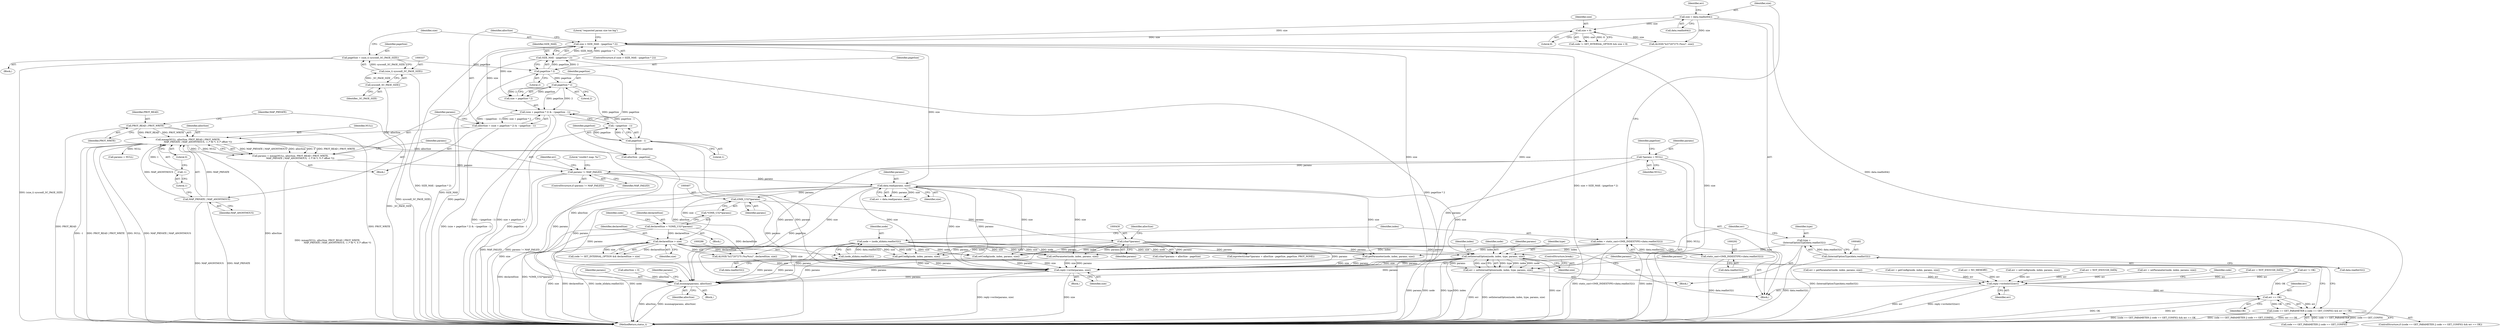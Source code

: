 digraph "0_Android_0bb5ced60304da7f61478ffd359e7ba65d72f181@pointer" {
"1000486" [label="(Call,setInternalOption(node, index, type, params, size))"];
"1000283" [label="(Call,node = (node_id)data.readInt32())"];
"1000285" [label="(Call,(node_id)data.readInt32())"];
"1000289" [label="(Call,index = static_cast<OMX_INDEXTYPE>(data.readInt32()))"];
"1000291" [label="(Call,static_cast<OMX_INDEXTYPE>(data.readInt32()))"];
"1000479" [label="(Call,type =\n (InternalOptionType)data.readInt32())"];
"1000481" [label="(Call,(InternalOptionType)data.readInt32())"];
"1000429" [label="(Call,(char*)params)"];
"1000406" [label="(Call,(OMX_U32*)params)"];
"1000386" [label="(Call,data.read(params, size))"];
"1000380" [label="(Call,params != MAP_FAILED)"];
"1000303" [label="(Call,*params = NULL)"];
"1000365" [label="(Call,params = mmap(NULL, allocSize, PROT_READ | PROT_WRITE,\n                            MAP_PRIVATE | MAP_ANONYMOUS, -1 /* fd */, 0 /* offset */))"];
"1000367" [label="(Call,mmap(NULL, allocSize, PROT_READ | PROT_WRITE,\n                            MAP_PRIVATE | MAP_ANONYMOUS, -1 /* fd */, 0 /* offset */))"];
"1000353" [label="(Call,allocSize = (size + pageSize * 2) & ~(pageSize - 1))"];
"1000355" [label="(Call,(size + pageSize * 2) & ~(pageSize - 1))"];
"1000341" [label="(Call,size > SIZE_MAX - (pageSize * 2))"];
"1000295" [label="(Call,size = data.readInt64())"];
"1000319" [label="(Call,size < 8)"];
"1000343" [label="(Call,SIZE_MAX - (pageSize * 2))"];
"1000345" [label="(Call,pageSize * 2)"];
"1000334" [label="(Call,pageSize = (size_t) sysconf(_SC_PAGE_SIZE))"];
"1000336" [label="(Call,(size_t) sysconf(_SC_PAGE_SIZE))"];
"1000338" [label="(Call,sysconf(_SC_PAGE_SIZE))"];
"1000358" [label="(Call,pageSize * 2)"];
"1000361" [label="(Call,~(pageSize - 1))"];
"1000362" [label="(Call,pageSize - 1)"];
"1000370" [label="(Call,PROT_READ | PROT_WRITE)"];
"1000373" [label="(Call,MAP_PRIVATE | MAP_ANONYMOUS)"];
"1000376" [label="(Call,-1)"];
"1000414" [label="(Call,declaredSize > size)"];
"1000403" [label="(Call,declaredSize = *(OMX_U32*)params)"];
"1000484" [label="(Call,err = setInternalOption(node, index, type, params, size))"];
"1000501" [label="(Call,reply->writeInt32(err))"];
"1000512" [label="(Call,err == OK)"];
"1000504" [label="(Call,(code == GET_PARAMETER || code == GET_CONFIG) && err == OK)"];
"1000516" [label="(Call,reply->write(params, size))"];
"1000522" [label="(Call,munmap(params, allocSize))"];
"1000335" [label="(Identifier,pageSize)"];
"1000504" [label="(Call,(code == GET_PARAMETER || code == GET_CONFIG) && err == OK)"];
"1000296" [label="(Identifier,size)"];
"1000284" [label="(Identifier,node)"];
"1000398" [label="(Block,)"];
"1000343" [label="(Call,SIZE_MAX - (pageSize * 2))"];
"1000297" [label="(Call,data.readInt64())"];
"1000517" [label="(Identifier,params)"];
"1000514" [label="(Identifier,OK)"];
"1000323" [label="(Call,ALOGE(\"b/27207275 (%zu)\", size))"];
"1000304" [label="(Identifier,params)"];
"1000384" [label="(Call,err = data.read(params, size))"];
"1000362" [label="(Call,pageSize - 1)"];
"1000347" [label="(Literal,2)"];
"1000373" [label="(Call,MAP_PRIVATE | MAP_ANONYMOUS)"];
"1000387" [label="(Identifier,params)"];
"1000350" [label="(Literal,\"requested param size too big\")"];
"1000523" [label="(Identifier,params)"];
"1000319" [label="(Call,size < 8)"];
"1000507" [label="(Identifier,code)"];
"1000428" [label="(Call,(char*)params + allocSize - pageSize)"];
"1000340" [label="(ControlStructure,if (size > SIZE_MAX - (pageSize * 2)))"];
"1000375" [label="(Identifier,MAP_ANONYMOUS)"];
"1000299" [label="(Call,err = NOT_ENOUGH_DATA)"];
"1000378" [label="(Literal,0)"];
"1000385" [label="(Identifier,err)"];
"1000479" [label="(Call,type =\n (InternalOptionType)data.readInt32())"];
"1000491" [label="(Identifier,size)"];
"1000369" [label="(Identifier,allocSize)"];
"1000429" [label="(Call,(char*)params)"];
"1000285" [label="(Call,(node_id)data.readInt32())"];
"1000380" [label="(Call,params != MAP_FAILED)"];
"1000524" [label="(Identifier,allocSize)"];
"1000406" [label="(Call,(OMX_U32*)params)"];
"1000521" [label="(Block,)"];
"1000358" [label="(Call,pageSize * 2)"];
"1000485" [label="(Identifier,err)"];
"1000388" [label="(Identifier,size)"];
"1000381" [label="(Identifier,params)"];
"1000311" [label="(Call,allocSize = 0)"];
"1000461" [label="(Call,getConfig(node, index, params, size))"];
"1000356" [label="(Call,size + pageSize * 2)"];
"1000498" [label="(Literal,\"couldn't map: %s\")"];
"1000291" [label="(Call,static_cast<OMX_INDEXTYPE>(data.readInt32()))"];
"1000443" [label="(Call,getParameter(node, index, params, size))"];
"1000367" [label="(Call,mmap(NULL, allocSize, PROT_READ | PROT_WRITE,\n                            MAP_PRIVATE | MAP_ANONYMOUS, -1 /* fd */, 0 /* offset */))"];
"1000414" [label="(Call,declaredSize > size)"];
"1000354" [label="(Identifier,allocSize)"];
"1000315" [label="(Call,code != SET_INTERNAL_OPTION && size < 8)"];
"1000431" [label="(Identifier,params)"];
"1000289" [label="(Call,index = static_cast<OMX_INDEXTYPE>(data.readInt32()))"];
"1000481" [label="(Call,(InternalOptionType)data.readInt32())"];
"1000376" [label="(Call,-1)"];
"1000336" [label="(Call,(size_t) sysconf(_SC_PAGE_SIZE))"];
"1000427" [label="(Call,mprotect((char*)params + allocSize - pageSize, pageSize, PROT_NONE))"];
"1000365" [label="(Call,params = mmap(NULL, allocSize, PROT_READ | PROT_WRITE,\n                            MAP_PRIVATE | MAP_ANONYMOUS, -1 /* fd */, 0 /* offset */))"];
"1000293" [label="(Call,data.readInt32())"];
"1000334" [label="(Call,pageSize = (size_t) sysconf(_SC_PAGE_SIZE))"];
"1000486" [label="(Call,setInternalOption(node, index, type, params, size))"];
"1000346" [label="(Identifier,pageSize)"];
"1000404" [label="(Identifier,declaredSize)"];
"1000522" [label="(Call,munmap(params, allocSize))"];
"1000441" [label="(Call,err = getParameter(node, index, params, size))"];
"1000382" [label="(Identifier,MAP_FAILED)"];
"1000277" [label="(Block,)"];
"1000295" [label="(Call,size = data.readInt64())"];
"1000345" [label="(Call,pageSize * 2)"];
"1000477" [label="(Block,)"];
"1000415" [label="(Identifier,declaredSize)"];
"1000459" [label="(Call,err = getConfig(node, index, params, size))"];
"1000408" [label="(Identifier,params)"];
"1000501" [label="(Call,reply->writeInt32(err))"];
"1000403" [label="(Call,declaredSize = *(OMX_U32*)params)"];
"1000416" [label="(Identifier,size)"];
"1000320" [label="(Identifier,size)"];
"1000283" [label="(Call,node = (node_id)data.readInt32())"];
"1000520" [label="(Identifier,params)"];
"1000352" [label="(Block,)"];
"1000338" [label="(Call,sysconf(_SC_PAGE_SIZE))"];
"1000331" [label="(Call,err = NO_MEMORY)"];
"1000290" [label="(Identifier,index)"];
"1000305" [label="(Identifier,NULL)"];
"1000492" [label="(ControlStructure,break;)"];
"1000364" [label="(Literal,1)"];
"1000488" [label="(Identifier,index)"];
"1000342" [label="(Identifier,size)"];
"1000361" [label="(Call,~(pageSize - 1))"];
"1000468" [label="(Call,err = setConfig(node, index, params, size))"];
"1000412" [label="(Identifier,code)"];
"1000487" [label="(Identifier,node)"];
"1000490" [label="(Identifier,params)"];
"1000303" [label="(Call,*params = NULL)"];
"1000339" [label="(Identifier,_SC_PAGE_SIZE)"];
"1000513" [label="(Identifier,err)"];
"1000433" [label="(Identifier,allocSize)"];
"1000355" [label="(Call,(size + pageSize * 2) & ~(pageSize - 1))"];
"1000399" [label="(Call,err = NOT_ENOUGH_DATA)"];
"1000410" [label="(Call,code != SET_INTERNAL_OPTION && declaredSize > size)"];
"1000330" [label="(Block,)"];
"1000405" [label="(Call,*(OMX_U32*)params)"];
"1000484" [label="(Call,err = setInternalOption(node, index, type, params, size))"];
"1000374" [label="(Identifier,MAP_PRIVATE)"];
"1000368" [label="(Identifier,NULL)"];
"1000341" [label="(Call,size > SIZE_MAX - (pageSize * 2))"];
"1000450" [label="(Call,err = setParameter(node, index, params, size))"];
"1000360" [label="(Literal,2)"];
"1000321" [label="(Literal,8)"];
"1000526" [label="(Identifier,params)"];
"1000418" [label="(Call,ALOGE(\"b/27207275 (%u/%zu)\", declaredSize, size))"];
"1000489" [label="(Identifier,type)"];
"1000359" [label="(Identifier,pageSize)"];
"1000366" [label="(Identifier,params)"];
"1001337" [label="(MethodReturn,status_t)"];
"1000372" [label="(Identifier,PROT_WRITE)"];
"1000516" [label="(Call,reply->write(params, size))"];
"1000483" [label="(Call,data.readInt32())"];
"1000353" [label="(Call,allocSize = (size + pageSize * 2) & ~(pageSize - 1))"];
"1000300" [label="(Identifier,err)"];
"1000390" [label="(Call,err != OK)"];
"1000287" [label="(Call,data.readInt32())"];
"1000503" [label="(ControlStructure,if ((code == GET_PARAMETER || code == GET_CONFIG) && err == OK))"];
"1000505" [label="(Call,code == GET_PARAMETER || code == GET_CONFIG)"];
"1000470" [label="(Call,setConfig(node, index, params, size))"];
"1000370" [label="(Call,PROT_READ | PROT_WRITE)"];
"1000512" [label="(Call,err == OK)"];
"1000371" [label="(Identifier,PROT_READ)"];
"1000363" [label="(Identifier,pageSize)"];
"1000525" [label="(Call,params = NULL)"];
"1000308" [label="(Identifier,pageSize)"];
"1000344" [label="(Identifier,SIZE_MAX)"];
"1000377" [label="(Literal,1)"];
"1000502" [label="(Identifier,err)"];
"1000386" [label="(Call,data.read(params, size))"];
"1000452" [label="(Call,setParameter(node, index, params, size))"];
"1000518" [label="(Identifier,size)"];
"1000480" [label="(Identifier,type)"];
"1000379" [label="(ControlStructure,if (params != MAP_FAILED))"];
"1000432" [label="(Call,allocSize - pageSize)"];
"1000515" [label="(Block,)"];
"1000486" -> "1000484"  [label="AST: "];
"1000486" -> "1000491"  [label="CFG: "];
"1000487" -> "1000486"  [label="AST: "];
"1000488" -> "1000486"  [label="AST: "];
"1000489" -> "1000486"  [label="AST: "];
"1000490" -> "1000486"  [label="AST: "];
"1000491" -> "1000486"  [label="AST: "];
"1000484" -> "1000486"  [label="CFG: "];
"1000486" -> "1001337"  [label="DDG: type"];
"1000486" -> "1001337"  [label="DDG: index"];
"1000486" -> "1001337"  [label="DDG: size"];
"1000486" -> "1001337"  [label="DDG: params"];
"1000486" -> "1001337"  [label="DDG: node"];
"1000486" -> "1000484"  [label="DDG: type"];
"1000486" -> "1000484"  [label="DDG: index"];
"1000486" -> "1000484"  [label="DDG: node"];
"1000486" -> "1000484"  [label="DDG: params"];
"1000486" -> "1000484"  [label="DDG: size"];
"1000283" -> "1000486"  [label="DDG: node"];
"1000289" -> "1000486"  [label="DDG: index"];
"1000479" -> "1000486"  [label="DDG: type"];
"1000429" -> "1000486"  [label="DDG: params"];
"1000386" -> "1000486"  [label="DDG: size"];
"1000414" -> "1000486"  [label="DDG: size"];
"1000486" -> "1000516"  [label="DDG: params"];
"1000486" -> "1000516"  [label="DDG: size"];
"1000486" -> "1000522"  [label="DDG: params"];
"1000283" -> "1000277"  [label="AST: "];
"1000283" -> "1000285"  [label="CFG: "];
"1000284" -> "1000283"  [label="AST: "];
"1000285" -> "1000283"  [label="AST: "];
"1000290" -> "1000283"  [label="CFG: "];
"1000283" -> "1001337"  [label="DDG: (node_id)data.readInt32()"];
"1000283" -> "1001337"  [label="DDG: node"];
"1000285" -> "1000283"  [label="DDG: data.readInt32()"];
"1000283" -> "1000443"  [label="DDG: node"];
"1000283" -> "1000452"  [label="DDG: node"];
"1000283" -> "1000461"  [label="DDG: node"];
"1000283" -> "1000470"  [label="DDG: node"];
"1000285" -> "1000287"  [label="CFG: "];
"1000286" -> "1000285"  [label="AST: "];
"1000287" -> "1000285"  [label="AST: "];
"1000289" -> "1000277"  [label="AST: "];
"1000289" -> "1000291"  [label="CFG: "];
"1000290" -> "1000289"  [label="AST: "];
"1000291" -> "1000289"  [label="AST: "];
"1000296" -> "1000289"  [label="CFG: "];
"1000289" -> "1001337"  [label="DDG: static_cast<OMX_INDEXTYPE>(data.readInt32())"];
"1000289" -> "1001337"  [label="DDG: index"];
"1000291" -> "1000289"  [label="DDG: data.readInt32()"];
"1000289" -> "1000443"  [label="DDG: index"];
"1000289" -> "1000452"  [label="DDG: index"];
"1000289" -> "1000461"  [label="DDG: index"];
"1000289" -> "1000470"  [label="DDG: index"];
"1000291" -> "1000293"  [label="CFG: "];
"1000292" -> "1000291"  [label="AST: "];
"1000293" -> "1000291"  [label="AST: "];
"1000291" -> "1001337"  [label="DDG: data.readInt32()"];
"1000479" -> "1000477"  [label="AST: "];
"1000479" -> "1000481"  [label="CFG: "];
"1000480" -> "1000479"  [label="AST: "];
"1000481" -> "1000479"  [label="AST: "];
"1000485" -> "1000479"  [label="CFG: "];
"1000479" -> "1001337"  [label="DDG: (InternalOptionType)data.readInt32()"];
"1000481" -> "1000479"  [label="DDG: data.readInt32()"];
"1000481" -> "1000483"  [label="CFG: "];
"1000482" -> "1000481"  [label="AST: "];
"1000483" -> "1000481"  [label="AST: "];
"1000481" -> "1001337"  [label="DDG: data.readInt32()"];
"1000429" -> "1000428"  [label="AST: "];
"1000429" -> "1000431"  [label="CFG: "];
"1000430" -> "1000429"  [label="AST: "];
"1000431" -> "1000429"  [label="AST: "];
"1000433" -> "1000429"  [label="CFG: "];
"1000429" -> "1000427"  [label="DDG: params"];
"1000429" -> "1000428"  [label="DDG: params"];
"1000406" -> "1000429"  [label="DDG: params"];
"1000429" -> "1000443"  [label="DDG: params"];
"1000429" -> "1000452"  [label="DDG: params"];
"1000429" -> "1000461"  [label="DDG: params"];
"1000429" -> "1000470"  [label="DDG: params"];
"1000429" -> "1000516"  [label="DDG: params"];
"1000429" -> "1000522"  [label="DDG: params"];
"1000406" -> "1000405"  [label="AST: "];
"1000406" -> "1000408"  [label="CFG: "];
"1000407" -> "1000406"  [label="AST: "];
"1000408" -> "1000406"  [label="AST: "];
"1000405" -> "1000406"  [label="CFG: "];
"1000386" -> "1000406"  [label="DDG: params"];
"1000406" -> "1000516"  [label="DDG: params"];
"1000406" -> "1000522"  [label="DDG: params"];
"1000386" -> "1000384"  [label="AST: "];
"1000386" -> "1000388"  [label="CFG: "];
"1000387" -> "1000386"  [label="AST: "];
"1000388" -> "1000386"  [label="AST: "];
"1000384" -> "1000386"  [label="CFG: "];
"1000386" -> "1001337"  [label="DDG: size"];
"1000386" -> "1000384"  [label="DDG: params"];
"1000386" -> "1000384"  [label="DDG: size"];
"1000380" -> "1000386"  [label="DDG: params"];
"1000341" -> "1000386"  [label="DDG: size"];
"1000386" -> "1000414"  [label="DDG: size"];
"1000386" -> "1000418"  [label="DDG: size"];
"1000386" -> "1000443"  [label="DDG: size"];
"1000386" -> "1000452"  [label="DDG: size"];
"1000386" -> "1000461"  [label="DDG: size"];
"1000386" -> "1000470"  [label="DDG: size"];
"1000386" -> "1000516"  [label="DDG: params"];
"1000386" -> "1000516"  [label="DDG: size"];
"1000386" -> "1000522"  [label="DDG: params"];
"1000380" -> "1000379"  [label="AST: "];
"1000380" -> "1000382"  [label="CFG: "];
"1000381" -> "1000380"  [label="AST: "];
"1000382" -> "1000380"  [label="AST: "];
"1000385" -> "1000380"  [label="CFG: "];
"1000498" -> "1000380"  [label="CFG: "];
"1000380" -> "1001337"  [label="DDG: params != MAP_FAILED"];
"1000380" -> "1001337"  [label="DDG: MAP_FAILED"];
"1000303" -> "1000380"  [label="DDG: params"];
"1000365" -> "1000380"  [label="DDG: params"];
"1000380" -> "1000516"  [label="DDG: params"];
"1000380" -> "1000522"  [label="DDG: params"];
"1000303" -> "1000277"  [label="AST: "];
"1000303" -> "1000305"  [label="CFG: "];
"1000304" -> "1000303"  [label="AST: "];
"1000305" -> "1000303"  [label="AST: "];
"1000308" -> "1000303"  [label="CFG: "];
"1000303" -> "1001337"  [label="DDG: NULL"];
"1000303" -> "1000516"  [label="DDG: params"];
"1000303" -> "1000522"  [label="DDG: params"];
"1000365" -> "1000352"  [label="AST: "];
"1000365" -> "1000367"  [label="CFG: "];
"1000366" -> "1000365"  [label="AST: "];
"1000367" -> "1000365"  [label="AST: "];
"1000381" -> "1000365"  [label="CFG: "];
"1000365" -> "1001337"  [label="DDG: mmap(NULL, allocSize, PROT_READ | PROT_WRITE,\n                            MAP_PRIVATE | MAP_ANONYMOUS, -1 /* fd */, 0 /* offset */)"];
"1000367" -> "1000365"  [label="DDG: MAP_PRIVATE | MAP_ANONYMOUS"];
"1000367" -> "1000365"  [label="DDG: allocSize"];
"1000367" -> "1000365"  [label="DDG: 0"];
"1000367" -> "1000365"  [label="DDG: PROT_READ | PROT_WRITE"];
"1000367" -> "1000365"  [label="DDG: -1"];
"1000367" -> "1000365"  [label="DDG: NULL"];
"1000367" -> "1000378"  [label="CFG: "];
"1000368" -> "1000367"  [label="AST: "];
"1000369" -> "1000367"  [label="AST: "];
"1000370" -> "1000367"  [label="AST: "];
"1000373" -> "1000367"  [label="AST: "];
"1000376" -> "1000367"  [label="AST: "];
"1000378" -> "1000367"  [label="AST: "];
"1000367" -> "1001337"  [label="DDG: allocSize"];
"1000367" -> "1001337"  [label="DDG: -1"];
"1000367" -> "1001337"  [label="DDG: PROT_READ | PROT_WRITE"];
"1000367" -> "1001337"  [label="DDG: NULL"];
"1000367" -> "1001337"  [label="DDG: MAP_PRIVATE | MAP_ANONYMOUS"];
"1000353" -> "1000367"  [label="DDG: allocSize"];
"1000370" -> "1000367"  [label="DDG: PROT_READ"];
"1000370" -> "1000367"  [label="DDG: PROT_WRITE"];
"1000373" -> "1000367"  [label="DDG: MAP_PRIVATE"];
"1000373" -> "1000367"  [label="DDG: MAP_ANONYMOUS"];
"1000376" -> "1000367"  [label="DDG: 1"];
"1000367" -> "1000432"  [label="DDG: allocSize"];
"1000367" -> "1000522"  [label="DDG: allocSize"];
"1000367" -> "1000525"  [label="DDG: NULL"];
"1000353" -> "1000352"  [label="AST: "];
"1000353" -> "1000355"  [label="CFG: "];
"1000354" -> "1000353"  [label="AST: "];
"1000355" -> "1000353"  [label="AST: "];
"1000366" -> "1000353"  [label="CFG: "];
"1000353" -> "1001337"  [label="DDG: (size + pageSize * 2) & ~(pageSize - 1)"];
"1000355" -> "1000353"  [label="DDG: size + pageSize * 2"];
"1000355" -> "1000353"  [label="DDG: ~(pageSize - 1)"];
"1000355" -> "1000361"  [label="CFG: "];
"1000356" -> "1000355"  [label="AST: "];
"1000361" -> "1000355"  [label="AST: "];
"1000355" -> "1001337"  [label="DDG: size + pageSize * 2"];
"1000355" -> "1001337"  [label="DDG: ~(pageSize - 1)"];
"1000341" -> "1000355"  [label="DDG: size"];
"1000358" -> "1000355"  [label="DDG: pageSize"];
"1000358" -> "1000355"  [label="DDG: 2"];
"1000361" -> "1000355"  [label="DDG: pageSize - 1"];
"1000341" -> "1000340"  [label="AST: "];
"1000341" -> "1000343"  [label="CFG: "];
"1000342" -> "1000341"  [label="AST: "];
"1000343" -> "1000341"  [label="AST: "];
"1000350" -> "1000341"  [label="CFG: "];
"1000354" -> "1000341"  [label="CFG: "];
"1000341" -> "1001337"  [label="DDG: SIZE_MAX - (pageSize * 2)"];
"1000341" -> "1001337"  [label="DDG: size"];
"1000341" -> "1001337"  [label="DDG: size > SIZE_MAX - (pageSize * 2)"];
"1000295" -> "1000341"  [label="DDG: size"];
"1000319" -> "1000341"  [label="DDG: size"];
"1000343" -> "1000341"  [label="DDG: SIZE_MAX"];
"1000343" -> "1000341"  [label="DDG: pageSize * 2"];
"1000341" -> "1000356"  [label="DDG: size"];
"1000341" -> "1000516"  [label="DDG: size"];
"1000295" -> "1000277"  [label="AST: "];
"1000295" -> "1000297"  [label="CFG: "];
"1000296" -> "1000295"  [label="AST: "];
"1000297" -> "1000295"  [label="AST: "];
"1000300" -> "1000295"  [label="CFG: "];
"1000295" -> "1001337"  [label="DDG: data.readInt64()"];
"1000295" -> "1000319"  [label="DDG: size"];
"1000295" -> "1000323"  [label="DDG: size"];
"1000319" -> "1000315"  [label="AST: "];
"1000319" -> "1000321"  [label="CFG: "];
"1000320" -> "1000319"  [label="AST: "];
"1000321" -> "1000319"  [label="AST: "];
"1000315" -> "1000319"  [label="CFG: "];
"1000319" -> "1000315"  [label="DDG: size"];
"1000319" -> "1000315"  [label="DDG: 8"];
"1000319" -> "1000323"  [label="DDG: size"];
"1000343" -> "1000345"  [label="CFG: "];
"1000344" -> "1000343"  [label="AST: "];
"1000345" -> "1000343"  [label="AST: "];
"1000343" -> "1001337"  [label="DDG: SIZE_MAX"];
"1000343" -> "1001337"  [label="DDG: pageSize * 2"];
"1000345" -> "1000343"  [label="DDG: pageSize"];
"1000345" -> "1000343"  [label="DDG: 2"];
"1000345" -> "1000347"  [label="CFG: "];
"1000346" -> "1000345"  [label="AST: "];
"1000347" -> "1000345"  [label="AST: "];
"1000345" -> "1001337"  [label="DDG: pageSize"];
"1000334" -> "1000345"  [label="DDG: pageSize"];
"1000345" -> "1000358"  [label="DDG: pageSize"];
"1000345" -> "1000432"  [label="DDG: pageSize"];
"1000334" -> "1000330"  [label="AST: "];
"1000334" -> "1000336"  [label="CFG: "];
"1000335" -> "1000334"  [label="AST: "];
"1000336" -> "1000334"  [label="AST: "];
"1000342" -> "1000334"  [label="CFG: "];
"1000334" -> "1001337"  [label="DDG: (size_t) sysconf(_SC_PAGE_SIZE)"];
"1000336" -> "1000334"  [label="DDG: sysconf(_SC_PAGE_SIZE)"];
"1000336" -> "1000338"  [label="CFG: "];
"1000337" -> "1000336"  [label="AST: "];
"1000338" -> "1000336"  [label="AST: "];
"1000336" -> "1001337"  [label="DDG: sysconf(_SC_PAGE_SIZE)"];
"1000338" -> "1000336"  [label="DDG: _SC_PAGE_SIZE"];
"1000338" -> "1000339"  [label="CFG: "];
"1000339" -> "1000338"  [label="AST: "];
"1000338" -> "1001337"  [label="DDG: _SC_PAGE_SIZE"];
"1000358" -> "1000356"  [label="AST: "];
"1000358" -> "1000360"  [label="CFG: "];
"1000359" -> "1000358"  [label="AST: "];
"1000360" -> "1000358"  [label="AST: "];
"1000356" -> "1000358"  [label="CFG: "];
"1000358" -> "1000356"  [label="DDG: pageSize"];
"1000358" -> "1000356"  [label="DDG: 2"];
"1000358" -> "1000362"  [label="DDG: pageSize"];
"1000361" -> "1000362"  [label="CFG: "];
"1000362" -> "1000361"  [label="AST: "];
"1000361" -> "1001337"  [label="DDG: pageSize - 1"];
"1000362" -> "1000361"  [label="DDG: pageSize"];
"1000362" -> "1000361"  [label="DDG: 1"];
"1000362" -> "1000364"  [label="CFG: "];
"1000363" -> "1000362"  [label="AST: "];
"1000364" -> "1000362"  [label="AST: "];
"1000362" -> "1001337"  [label="DDG: pageSize"];
"1000362" -> "1000432"  [label="DDG: pageSize"];
"1000370" -> "1000372"  [label="CFG: "];
"1000371" -> "1000370"  [label="AST: "];
"1000372" -> "1000370"  [label="AST: "];
"1000374" -> "1000370"  [label="CFG: "];
"1000370" -> "1001337"  [label="DDG: PROT_WRITE"];
"1000370" -> "1001337"  [label="DDG: PROT_READ"];
"1000373" -> "1000375"  [label="CFG: "];
"1000374" -> "1000373"  [label="AST: "];
"1000375" -> "1000373"  [label="AST: "];
"1000377" -> "1000373"  [label="CFG: "];
"1000373" -> "1001337"  [label="DDG: MAP_ANONYMOUS"];
"1000373" -> "1001337"  [label="DDG: MAP_PRIVATE"];
"1000376" -> "1000377"  [label="CFG: "];
"1000377" -> "1000376"  [label="AST: "];
"1000378" -> "1000376"  [label="CFG: "];
"1000414" -> "1000410"  [label="AST: "];
"1000414" -> "1000416"  [label="CFG: "];
"1000415" -> "1000414"  [label="AST: "];
"1000416" -> "1000414"  [label="AST: "];
"1000410" -> "1000414"  [label="CFG: "];
"1000414" -> "1001337"  [label="DDG: size"];
"1000414" -> "1001337"  [label="DDG: declaredSize"];
"1000414" -> "1000410"  [label="DDG: declaredSize"];
"1000414" -> "1000410"  [label="DDG: size"];
"1000403" -> "1000414"  [label="DDG: declaredSize"];
"1000414" -> "1000418"  [label="DDG: declaredSize"];
"1000414" -> "1000418"  [label="DDG: size"];
"1000414" -> "1000443"  [label="DDG: size"];
"1000414" -> "1000452"  [label="DDG: size"];
"1000414" -> "1000461"  [label="DDG: size"];
"1000414" -> "1000470"  [label="DDG: size"];
"1000414" -> "1000516"  [label="DDG: size"];
"1000403" -> "1000398"  [label="AST: "];
"1000403" -> "1000405"  [label="CFG: "];
"1000404" -> "1000403"  [label="AST: "];
"1000405" -> "1000403"  [label="AST: "];
"1000412" -> "1000403"  [label="CFG: "];
"1000403" -> "1001337"  [label="DDG: *(OMX_U32*)params"];
"1000403" -> "1001337"  [label="DDG: declaredSize"];
"1000403" -> "1000418"  [label="DDG: declaredSize"];
"1000484" -> "1000477"  [label="AST: "];
"1000485" -> "1000484"  [label="AST: "];
"1000492" -> "1000484"  [label="CFG: "];
"1000484" -> "1001337"  [label="DDG: setInternalOption(node, index, type, params, size)"];
"1000484" -> "1001337"  [label="DDG: err"];
"1000484" -> "1000501"  [label="DDG: err"];
"1000501" -> "1000277"  [label="AST: "];
"1000501" -> "1000502"  [label="CFG: "];
"1000502" -> "1000501"  [label="AST: "];
"1000507" -> "1000501"  [label="CFG: "];
"1000501" -> "1001337"  [label="DDG: err"];
"1000501" -> "1001337"  [label="DDG: reply->writeInt32(err)"];
"1000441" -> "1000501"  [label="DDG: err"];
"1000459" -> "1000501"  [label="DDG: err"];
"1000331" -> "1000501"  [label="DDG: err"];
"1000468" -> "1000501"  [label="DDG: err"];
"1000399" -> "1000501"  [label="DDG: err"];
"1000299" -> "1000501"  [label="DDG: err"];
"1000390" -> "1000501"  [label="DDG: err"];
"1000450" -> "1000501"  [label="DDG: err"];
"1000501" -> "1000512"  [label="DDG: err"];
"1000512" -> "1000504"  [label="AST: "];
"1000512" -> "1000514"  [label="CFG: "];
"1000513" -> "1000512"  [label="AST: "];
"1000514" -> "1000512"  [label="AST: "];
"1000504" -> "1000512"  [label="CFG: "];
"1000512" -> "1001337"  [label="DDG: err"];
"1000512" -> "1001337"  [label="DDG: OK"];
"1000512" -> "1000504"  [label="DDG: err"];
"1000512" -> "1000504"  [label="DDG: OK"];
"1000390" -> "1000512"  [label="DDG: OK"];
"1000504" -> "1000503"  [label="AST: "];
"1000504" -> "1000505"  [label="CFG: "];
"1000505" -> "1000504"  [label="AST: "];
"1000517" -> "1000504"  [label="CFG: "];
"1000520" -> "1000504"  [label="CFG: "];
"1000504" -> "1001337"  [label="DDG: code == GET_PARAMETER || code == GET_CONFIG"];
"1000504" -> "1001337"  [label="DDG: err == OK"];
"1000504" -> "1001337"  [label="DDG: (code == GET_PARAMETER || code == GET_CONFIG) && err == OK"];
"1000505" -> "1000504"  [label="DDG: code == GET_PARAMETER"];
"1000505" -> "1000504"  [label="DDG: code == GET_CONFIG"];
"1000516" -> "1000515"  [label="AST: "];
"1000516" -> "1000518"  [label="CFG: "];
"1000517" -> "1000516"  [label="AST: "];
"1000518" -> "1000516"  [label="AST: "];
"1000520" -> "1000516"  [label="CFG: "];
"1000516" -> "1001337"  [label="DDG: size"];
"1000516" -> "1001337"  [label="DDG: reply->write(params, size)"];
"1000452" -> "1000516"  [label="DDG: params"];
"1000452" -> "1000516"  [label="DDG: size"];
"1000443" -> "1000516"  [label="DDG: params"];
"1000443" -> "1000516"  [label="DDG: size"];
"1000461" -> "1000516"  [label="DDG: params"];
"1000461" -> "1000516"  [label="DDG: size"];
"1000470" -> "1000516"  [label="DDG: params"];
"1000470" -> "1000516"  [label="DDG: size"];
"1000323" -> "1000516"  [label="DDG: size"];
"1000418" -> "1000516"  [label="DDG: size"];
"1000516" -> "1000522"  [label="DDG: params"];
"1000522" -> "1000521"  [label="AST: "];
"1000522" -> "1000524"  [label="CFG: "];
"1000523" -> "1000522"  [label="AST: "];
"1000524" -> "1000522"  [label="AST: "];
"1000526" -> "1000522"  [label="CFG: "];
"1000522" -> "1001337"  [label="DDG: allocSize"];
"1000522" -> "1001337"  [label="DDG: munmap(params, allocSize)"];
"1000452" -> "1000522"  [label="DDG: params"];
"1000443" -> "1000522"  [label="DDG: params"];
"1000461" -> "1000522"  [label="DDG: params"];
"1000470" -> "1000522"  [label="DDG: params"];
"1000311" -> "1000522"  [label="DDG: allocSize"];
"1000432" -> "1000522"  [label="DDG: allocSize"];
}
